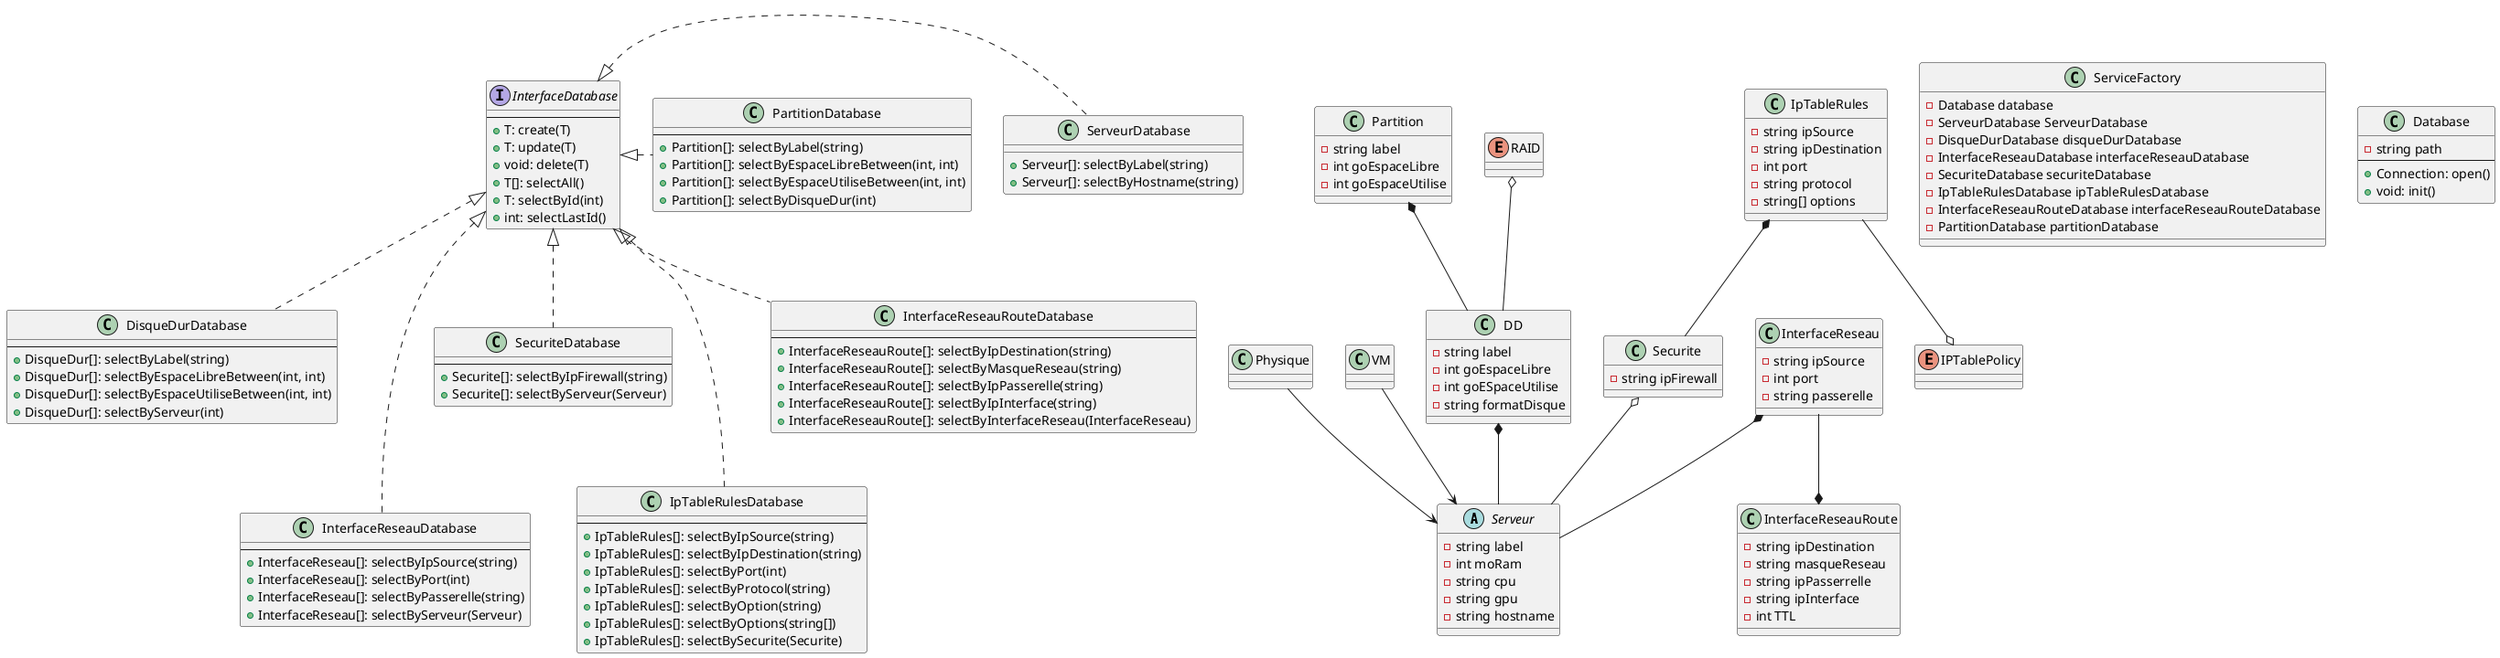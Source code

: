 @startuml Classe FSI

abstract Serveur {
    - string label
    - int moRam
    - string cpu
    - string gpu
    - string hostname
}

class Physique {}

class VM {}

class ServiceFactory {
    - Database database
    - ServeurDatabase ServeurDatabase
    - DisqueDurDatabase disqueDurDatabase
    - InterfaceReseauDatabase interfaceReseauDatabase
    - SecuriteDatabase securiteDatabase
    - IpTableRulesDatabase ipTableRulesDatabase
    - InterfaceReseauRouteDatabase interfaceReseauRouteDatabase
    - PartitionDatabase partitionDatabase
}

class DD {
    - string label
    - int goEspaceLibre
    - int goESpaceUtilise
    - string formatDisque
}

class Partition {
    - string label
    - int goEspaceLibre
    - int goEspaceUtilise
}

class InterfaceReseau {
    - string ipSource
    - int port
    - string passerelle
}

class IpTableRules {
    - string ipSource
    - string ipDestination
    - int port
    - string protocol
    - string[] options
}

class InterfaceReseauRoute {
    - string ipDestination
    - string masqueReseau
    - string ipPasserrelle
    - string ipInterface
    - int TTL
}

class Securite {
    - string ipFirewall
}

class Database {
    - string path
    --
    + Connection: open()
    + void: init()
}

interface InterfaceDatabase {
    --
    + T: create(T)
    + T: update(T)
    + void: delete(T)
    + T[]: selectAll()
    + T: selectById(int)
    + int: selectLastId()
}

class ServeurDatabase {
    + Serveur[]: selectByLabel(string)
    + Serveur[]: selectByHostname(string)
}

class DisqueDurDatabase {
    --
    + DisqueDur[]: selectByLabel(string)
    + DisqueDur[]: selectByEspaceLibreBetween(int, int)
    + DisqueDur[]: selectByEspaceUtiliseBetween(int, int)
    + DisqueDur[]: selectByServeur(int)
}

class PartitionDatabase {
    --
    + Partition[]: selectByLabel(string)
    + Partition[]: selectByEspaceLibreBetween(int, int)
    + Partition[]: selectByEspaceUtiliseBetween(int, int)
    + Partition[]: selectByDisqueDur(int)
}

class InterfaceReseauDatabase {
    --
    + InterfaceReseau[]: selectByIpSource(string)
    + InterfaceReseau[]: selectByPort(int)
    + InterfaceReseau[]: selectByPasserelle(string)
    + InterfaceReseau[]: selectByServeur(Serveur)
}

class SecuriteDatabase {
    --
    + Securite[]: selectByIpFirewall(string)
    + Securite[]: selectByServeur(Serveur)
}

class IpTableRulesDatabase {
    --
    + IpTableRules[]: selectByIpSource(string)
    + IpTableRules[]: selectByIpDestination(string)
    + IpTableRules[]: selectByPort(int)
    + IpTableRules[]: selectByProtocol(string)
    + IpTableRules[]: selectByOption(string)
    + IpTableRules[]: selectByOptions(string[])
    + IpTableRules[]: selectBySecurite(Securite)
}

class InterfaceReseauRouteDatabase {
    --
    + InterfaceReseauRoute[]: selectByIpDestination(string)
    + InterfaceReseauRoute[]: selectByMasqueReseau(string)
    + InterfaceReseauRoute[]: selectByIpPasserelle(string)
    + InterfaceReseauRoute[]: selectByIpInterface(string)
    + InterfaceReseauRoute[]: selectByInterfaceReseau(InterfaceReseau)
}

enum RAID {
}

enum IPTablePolicy {
}

Physique --> Serveur
VM --> Serveur
InterfaceReseau *-- Serveur
Partition *-- DD
DD *-- Serveur
RAID o-- DD
IpTableRules *-- Securite
Securite o-- Serveur
InterfaceReseau --* InterfaceReseauRoute
IpTableRules --o IPTablePolicy

InterfaceDatabase <|. ServeurDatabase
InterfaceDatabase <|. PartitionDatabase
InterfaceDatabase <|.. DisqueDurDatabase
InterfaceDatabase <|.. SecuriteDatabase
InterfaceDatabase <|.. InterfaceReseauRouteDatabase
InterfaceDatabase <|... IpTableRulesDatabase
InterfaceDatabase <|... InterfaceReseauDatabase

@enduml